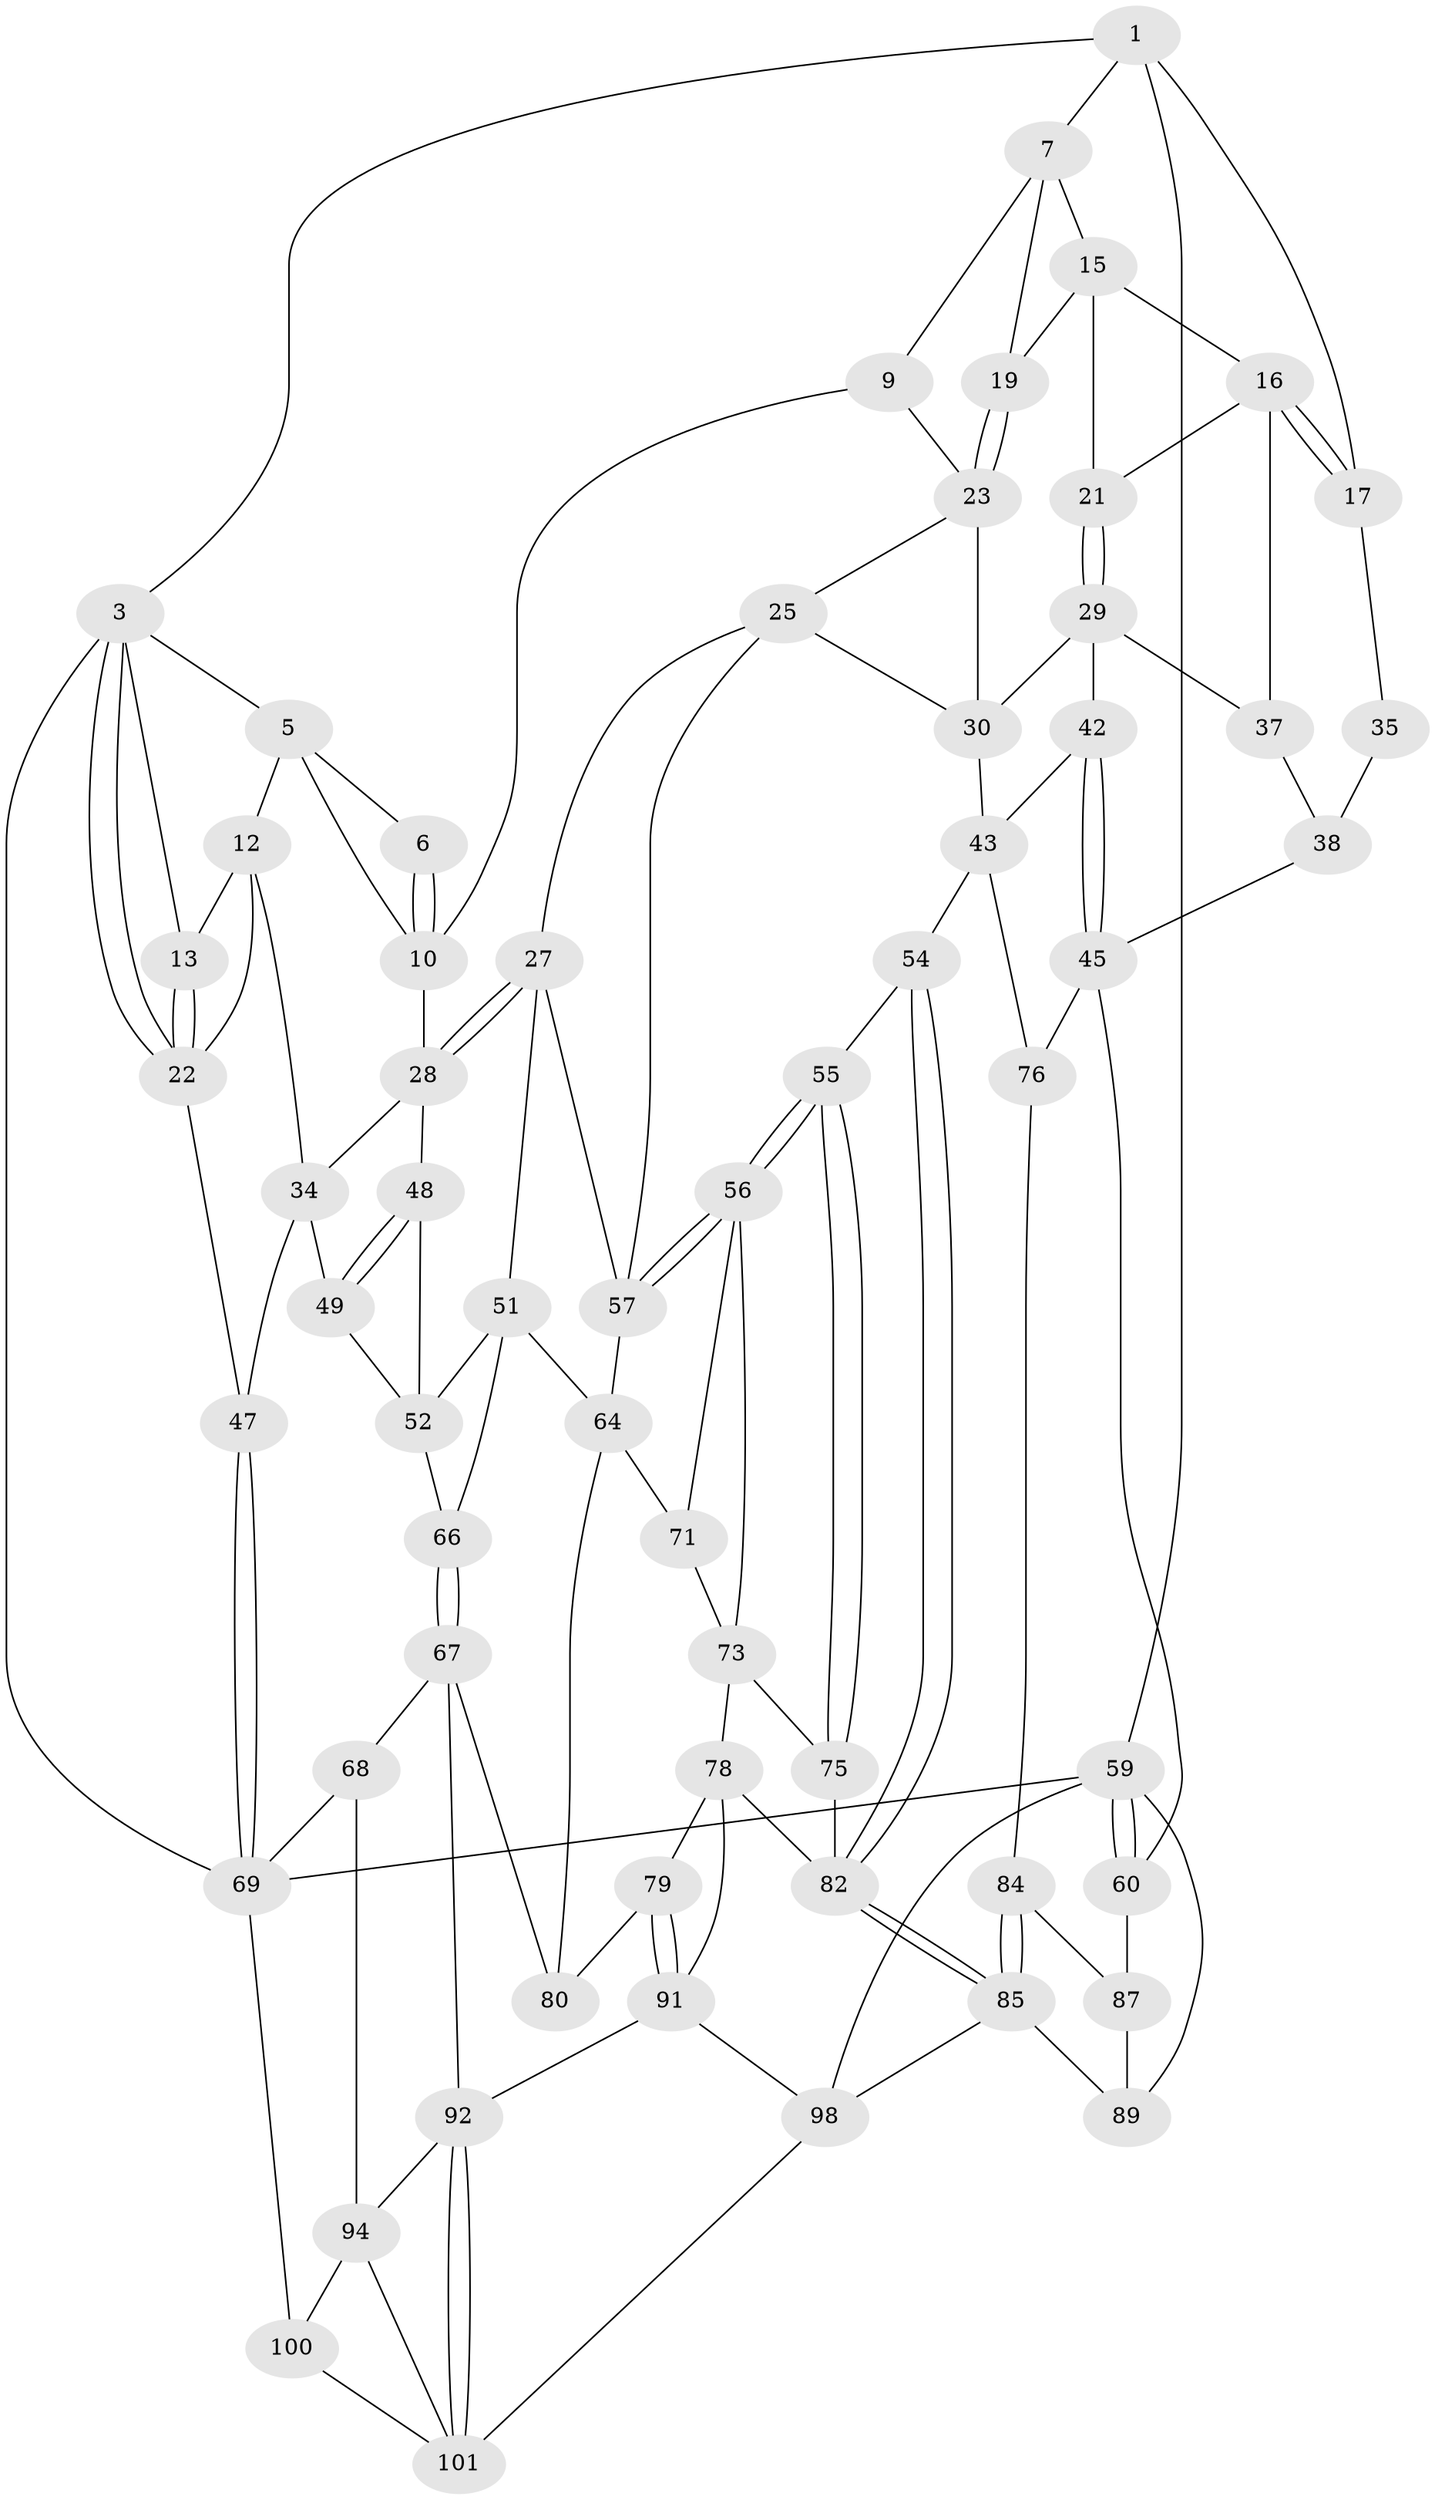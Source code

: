 // Generated by graph-tools (version 1.1) at 2025/24/03/03/25 07:24:34]
// undirected, 62 vertices, 131 edges
graph export_dot {
graph [start="1"]
  node [color=gray90,style=filled];
  1 [pos="+0.6130611455768689+0",super="+2"];
  3 [pos="+0+0",super="+4"];
  5 [pos="+0.1644693843085171+0",super="+11"];
  6 [pos="+0.36872397665093065+0"];
  7 [pos="+0.6335585479942674+0",super="+8"];
  9 [pos="+0.409925432898061+0.12794799155970574"];
  10 [pos="+0.39453654811100486+0.12489667690088539",super="+14"];
  12 [pos="+0.13088745200415022+0.15581534507856984",super="+31"];
  13 [pos="+0.0033001383858766217+0.14171907814820528"];
  15 [pos="+0.7792750177962396+0.08119925533166869",super="+18"];
  16 [pos="+0.9346049480865606+0",super="+20"];
  17 [pos="+1+0"];
  19 [pos="+0.6345683763957177+0.1700514785883357"];
  21 [pos="+0.819663836699759+0.2061088275916731"];
  22 [pos="+0+0.19981839100828505",super="+32"];
  23 [pos="+0.631831124086096+0.1789431313043154",super="+24"];
  25 [pos="+0.5749529098159063+0.3510137297521066",super="+26"];
  27 [pos="+0.44842153497128123+0.38279081066250803",super="+50"];
  28 [pos="+0.33605148062509393+0.3238821105943485",super="+33"];
  29 [pos="+0.8077697158950325+0.24042618421654016",super="+40"];
  30 [pos="+0.7496704412919218+0.2702137548061592",super="+41"];
  34 [pos="+0.17767500560532468+0.32789278742453626",super="+46"];
  35 [pos="+0.9543123177158997+0.18150515862181427",super="+36"];
  37 [pos="+0.8994750601388252+0.2075201302505063",super="+39"];
  38 [pos="+0.9745133710329066+0.3218586027255931",super="+44"];
  42 [pos="+0.826049904627532+0.41801601814656325"];
  43 [pos="+0.7627864430588436+0.47609232817364494",super="+53"];
  45 [pos="+1+0.45341022396057096",super="+62"];
  47 [pos="+0+0.489529581873006"];
  48 [pos="+0.29232922503125347+0.35360269793728694"];
  49 [pos="+0.14043059724748633+0.4930965009930658"];
  51 [pos="+0.3002864766508492+0.5188458468159565",super="+65"];
  52 [pos="+0.2686064826310311+0.48189752049927215",super="+63"];
  54 [pos="+0.7637514893541612+0.5354728590350993"];
  55 [pos="+0.7038969547507562+0.572605021817223"];
  56 [pos="+0.49961453807129685+0.474636240656878",super="+70"];
  57 [pos="+0.4898926034996022+0.4430437648604502",super="+58"];
  59 [pos="+1+1",super="+97"];
  60 [pos="+1+1",super="+61"];
  64 [pos="+0.35225778471719454+0.6032730386664031",super="+72"];
  66 [pos="+0.18219489961705962+0.6193120357698069"];
  67 [pos="+0.1408982387031704+0.7154235858663617",super="+81"];
  68 [pos="+0.016556129472199334+0.6985142546684001"];
  69 [pos="+0+0.6288966806679038",super="+77"];
  71 [pos="+0.3981126006856019+0.603155752453028"];
  73 [pos="+0.5222691080500199+0.5827321249124079",super="+74"];
  75 [pos="+0.6079374485296678+0.6586801384558406"];
  76 [pos="+0.8626321319058823+0.5981915760761273"];
  78 [pos="+0.4946721779933602+0.7397878731885064",super="+86"];
  79 [pos="+0.4030284077908135+0.7241589299365121"];
  80 [pos="+0.3703958992729854+0.696316847804168"];
  82 [pos="+0.7393772690529279+0.7900676814327098",super="+83"];
  84 [pos="+0.8533596299361318+0.7244346900113675"];
  85 [pos="+0.7541122894704573+0.7981341771988424",super="+90"];
  87 [pos="+0.9123738143287156+0.7679363128863259",super="+88"];
  89 [pos="+0.8838026984434338+0.8416955662632456"];
  91 [pos="+0.3369542762495426+0.850175455906663",super="+96"];
  92 [pos="+0.22872606384561547+0.8534118464693495",super="+93"];
  94 [pos="+0.18413020425987262+0.8618980965630877",super="+95"];
  98 [pos="+0.7691587006149618+1",super="+99"];
  100 [pos="+0+1"];
  101 [pos="+0.4638748312243543+1",super="+102"];
  1 -- 7;
  1 -- 3;
  1 -- 17;
  1 -- 59;
  3 -- 22;
  3 -- 22;
  3 -- 69;
  3 -- 5;
  3 -- 13;
  5 -- 6;
  5 -- 10;
  5 -- 12;
  6 -- 10;
  6 -- 10;
  7 -- 15;
  7 -- 9;
  7 -- 19;
  9 -- 10;
  9 -- 23;
  10 -- 28;
  12 -- 13;
  12 -- 34;
  12 -- 22;
  13 -- 22;
  13 -- 22;
  15 -- 16;
  15 -- 19;
  15 -- 21;
  16 -- 17;
  16 -- 17;
  16 -- 21;
  16 -- 37;
  17 -- 35;
  19 -- 23;
  19 -- 23;
  21 -- 29;
  21 -- 29;
  22 -- 47;
  23 -- 30;
  23 -- 25;
  25 -- 30;
  25 -- 27;
  25 -- 57;
  27 -- 28;
  27 -- 28;
  27 -- 57;
  27 -- 51;
  28 -- 48;
  28 -- 34;
  29 -- 30;
  29 -- 42;
  29 -- 37;
  30 -- 43;
  34 -- 49;
  34 -- 47;
  35 -- 38 [weight=2];
  37 -- 38;
  38 -- 45;
  42 -- 43;
  42 -- 45;
  42 -- 45;
  43 -- 76;
  43 -- 54;
  45 -- 76;
  45 -- 60;
  47 -- 69;
  47 -- 69;
  48 -- 49;
  48 -- 49;
  48 -- 52;
  49 -- 52;
  51 -- 52;
  51 -- 64;
  51 -- 66;
  52 -- 66;
  54 -- 55;
  54 -- 82;
  54 -- 82;
  55 -- 56;
  55 -- 56;
  55 -- 75;
  55 -- 75;
  56 -- 57;
  56 -- 57;
  56 -- 73;
  56 -- 71;
  57 -- 64;
  59 -- 60;
  59 -- 60;
  59 -- 89;
  59 -- 98;
  59 -- 69;
  60 -- 87 [weight=2];
  64 -- 80;
  64 -- 71;
  66 -- 67;
  66 -- 67;
  67 -- 68;
  67 -- 80;
  67 -- 92;
  68 -- 69;
  68 -- 94;
  69 -- 100;
  71 -- 73;
  73 -- 75;
  73 -- 78;
  75 -- 82;
  76 -- 84;
  78 -- 79;
  78 -- 82;
  78 -- 91;
  79 -- 80;
  79 -- 91;
  79 -- 91;
  82 -- 85;
  82 -- 85;
  84 -- 85;
  84 -- 85;
  84 -- 87;
  85 -- 89;
  85 -- 98;
  87 -- 89;
  91 -- 92;
  91 -- 98;
  92 -- 101;
  92 -- 101;
  92 -- 94;
  94 -- 101;
  94 -- 100;
  98 -- 101;
  100 -- 101;
}
